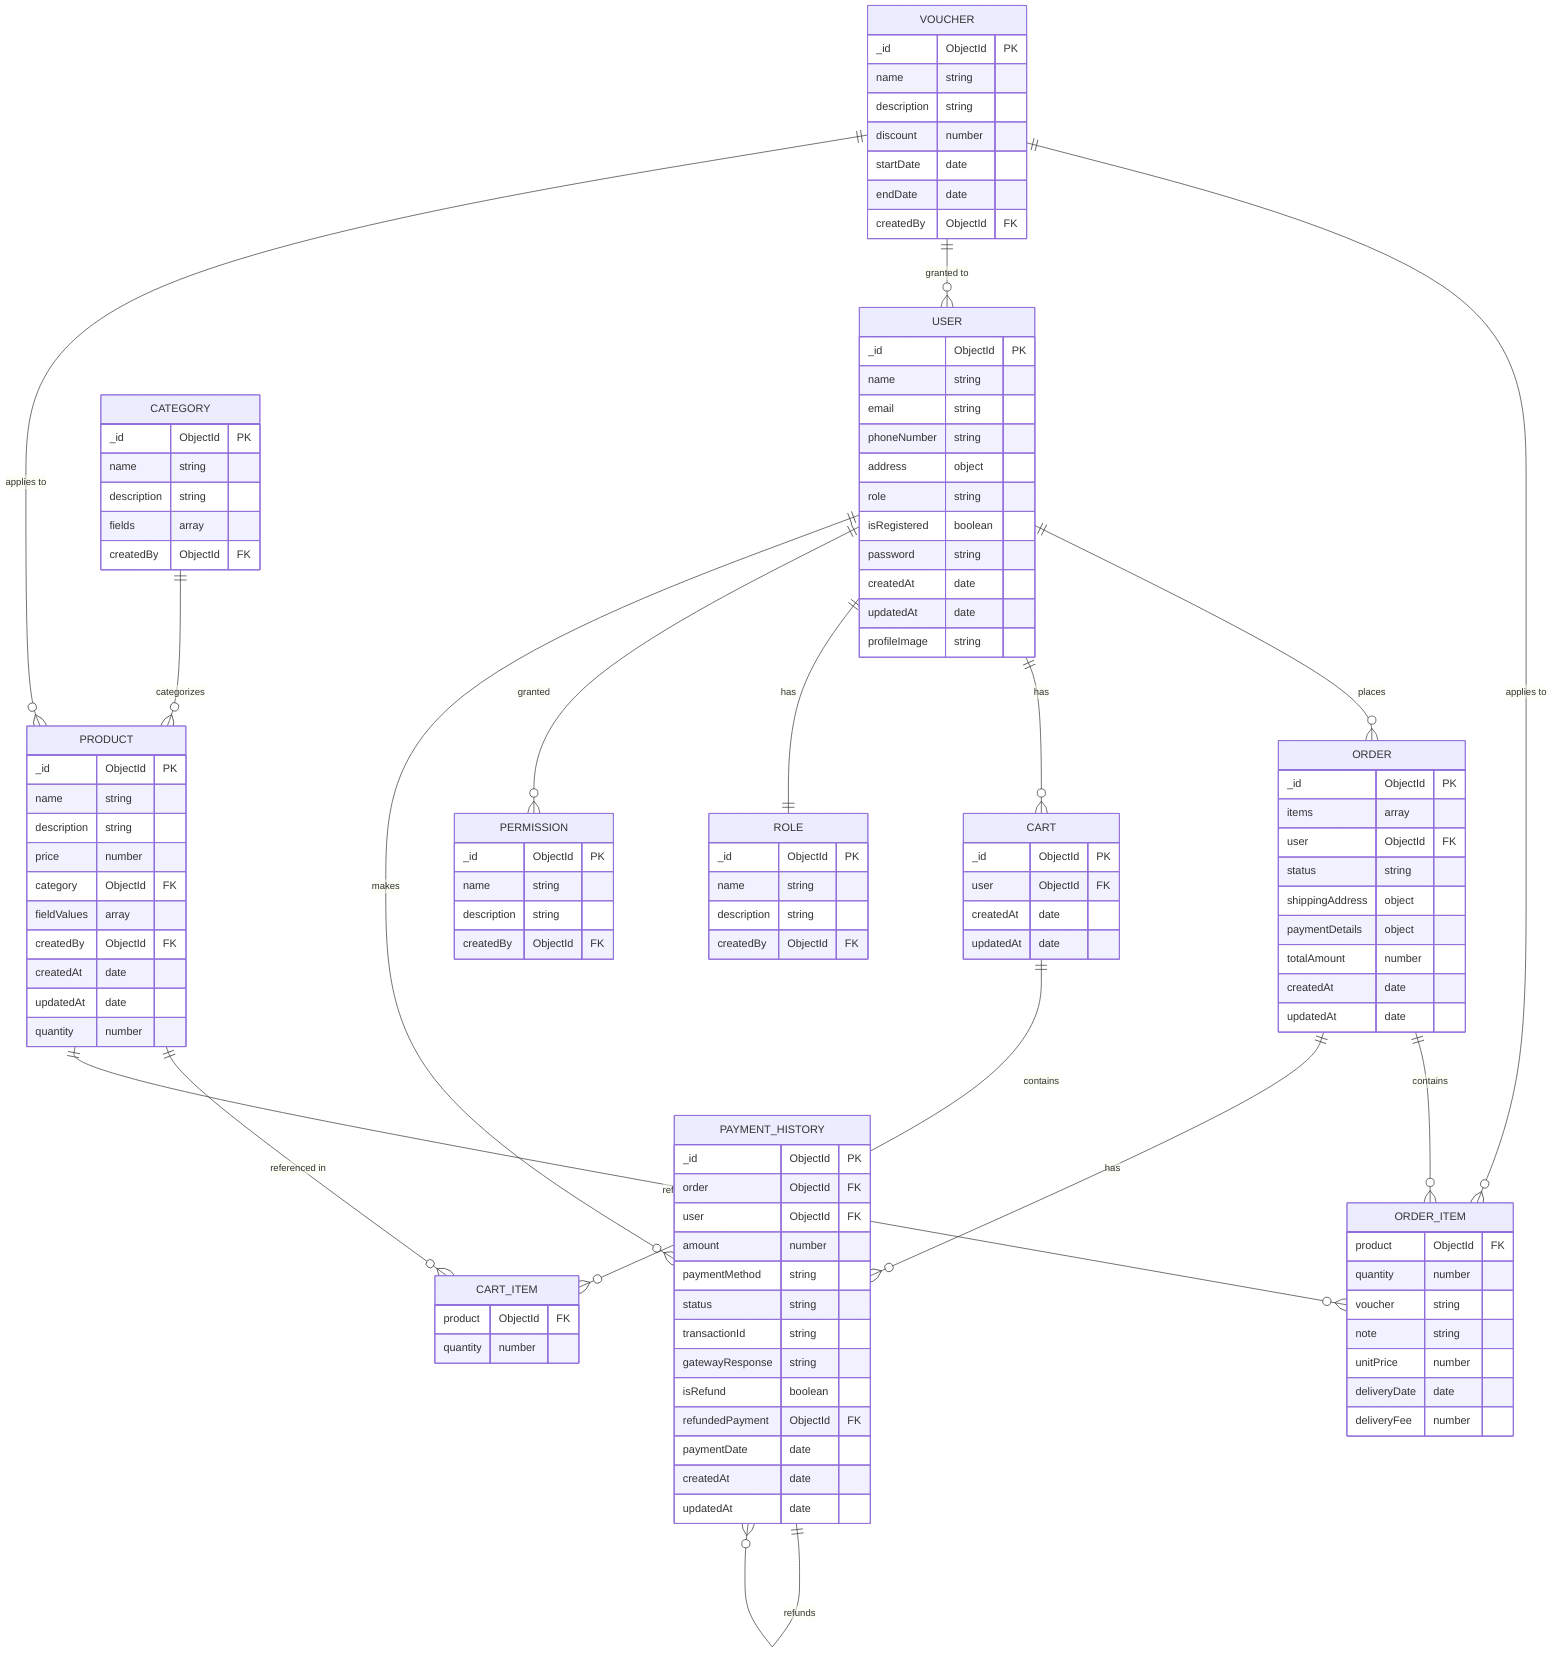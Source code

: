 erDiagram
    USER {
        _id ObjectId PK
        name string
        email string
        phoneNumber string
        address object
        role string
        isRegistered boolean
        password string
        createdAt date
        updatedAt date
        profileImage string
    }

    %% `
    
    CATEGORY {
        _id ObjectId PK
        name string
        description string
        fields array
        createdBy ObjectId FK
    }

    ROLE {
        _id ObjectId PK
        name string
        description string
        createdBy ObjectId FK
    }

    PERMISSION {
        _id ObjectId PK
        name string
        description string
        createdBy ObjectId FK
    }
    
    %% FIELD_DEFINITION {
    %%     name string
    %%     type string
    %%     required boolean
    %% }
    
    PRODUCT {
        _id ObjectId PK
        name string
        description string
        price number
        category ObjectId FK
        fieldValues array
        createdBy ObjectId FK
        createdAt date
        updatedAt date
        quantity number
    }
    
    %% PRODUCT_FIELD_VALUE {
    %%     name string
    %%     value mixed
    %% }
    
    CART {
        _id ObjectId PK
        %% items array
        user ObjectId FK
        createdAt date
        updatedAt date
    }
    
    CART_ITEM {
        product ObjectId FK
        quantity number
    }
    
    ORDER {
        _id ObjectId PK
        items array
        user ObjectId FK
        status string
        shippingAddress object
        paymentDetails object
        totalAmount number
        createdAt date
        updatedAt date
    }
    
    ORDER_ITEM {
        product ObjectId FK
        quantity number
        voucher string
        note string
        unitPrice number
        deliveryDate date
        deliveryFee number
    }
    
    %% STORAGE {
    %%     _id ObjectId PK
    %%     items array
    %%     createdAt date
    %%     updatedAt date
    %% }
    
    %% STORAGE_ITEM {
    %%     product ObjectId FK
    %%     quantity number
    %%     createdAt date
    %%     updatedAt date
    %% }

    VOUCHER {
        _id ObjectId PK
        name string
        description string
        discount number
        startDate date
        endDate date
        createdBy ObjectId FK
    }
    
    PAYMENT_HISTORY {
        _id ObjectId PK
        order ObjectId FK
        user ObjectId FK
        amount number
        paymentMethod string
        status string
        transactionId string
        gatewayResponse string
        isRefund boolean
        refundedPayment ObjectId FK
        paymentDate date
        createdAt date
        updatedAt date
    }

    
    USER ||--o{ ORDER : "places"
    USER ||--o{ CART : "has"
    USER ||--|| ROLE : "has"
    USER ||--o{ PERMISSION : "granted"
    USER ||--o{ PAYMENT_HISTORY : "makes"
    CATEGORY ||--o{ PRODUCT : "categorizes"
    PAYMENT_HISTORY ||--o{ PAYMENT_HISTORY : "refunds"
    
    PRODUCT ||--o{ CART_ITEM : "referenced in"
    PRODUCT ||--o{ ORDER_ITEM : "referenced in"
    
    CART ||--o{ CART_ITEM : "contains"
    
    ORDER ||--o{ ORDER_ITEM : "contains"
    ORDER ||--o{ PAYMENT_HISTORY : "has"
    
    VOUCHER ||--o{ ORDER_ITEM : "applies to"
    VOUCHER ||--o{ USER : "granted to"
    VOUCHER ||--o{ PRODUCT : "applies to"